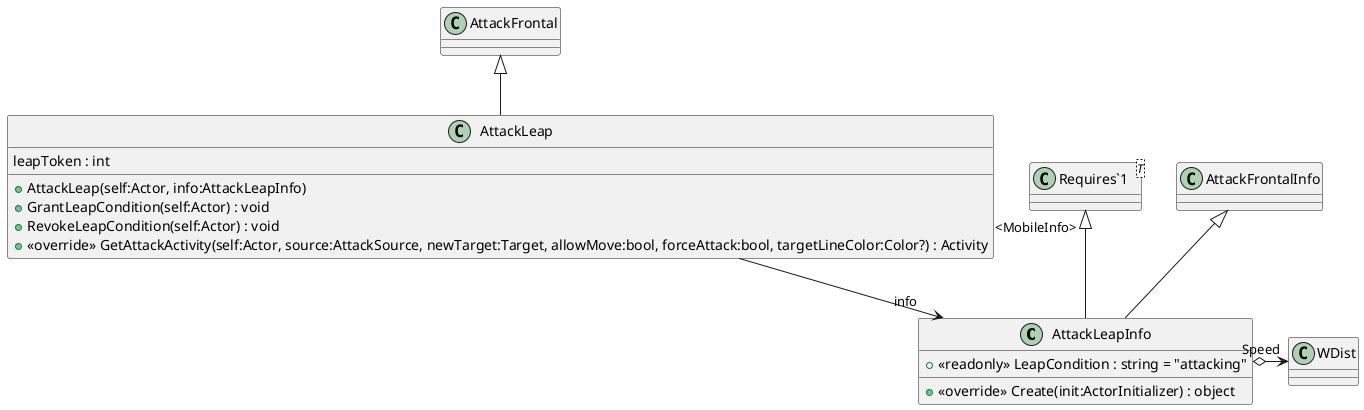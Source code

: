 @startuml
class AttackLeapInfo {
    + <<readonly>> LeapCondition : string = "attacking"
    + <<override>> Create(init:ActorInitializer) : object
}
class AttackLeap {
    leapToken : int
    + AttackLeap(self:Actor, info:AttackLeapInfo)
    + GrantLeapCondition(self:Actor) : void
    + RevokeLeapCondition(self:Actor) : void
    + <<override>> GetAttackActivity(self:Actor, source:AttackSource, newTarget:Target, allowMove:bool, forceAttack:bool, targetLineColor:Color?) : Activity
}
class "Requires`1"<T> {
}
AttackFrontalInfo <|-- AttackLeapInfo
"Requires`1" "<MobileInfo>" <|-- AttackLeapInfo
AttackLeapInfo o-> "Speed" WDist
AttackFrontal <|-- AttackLeap
AttackLeap --> "info" AttackLeapInfo
@enduml
